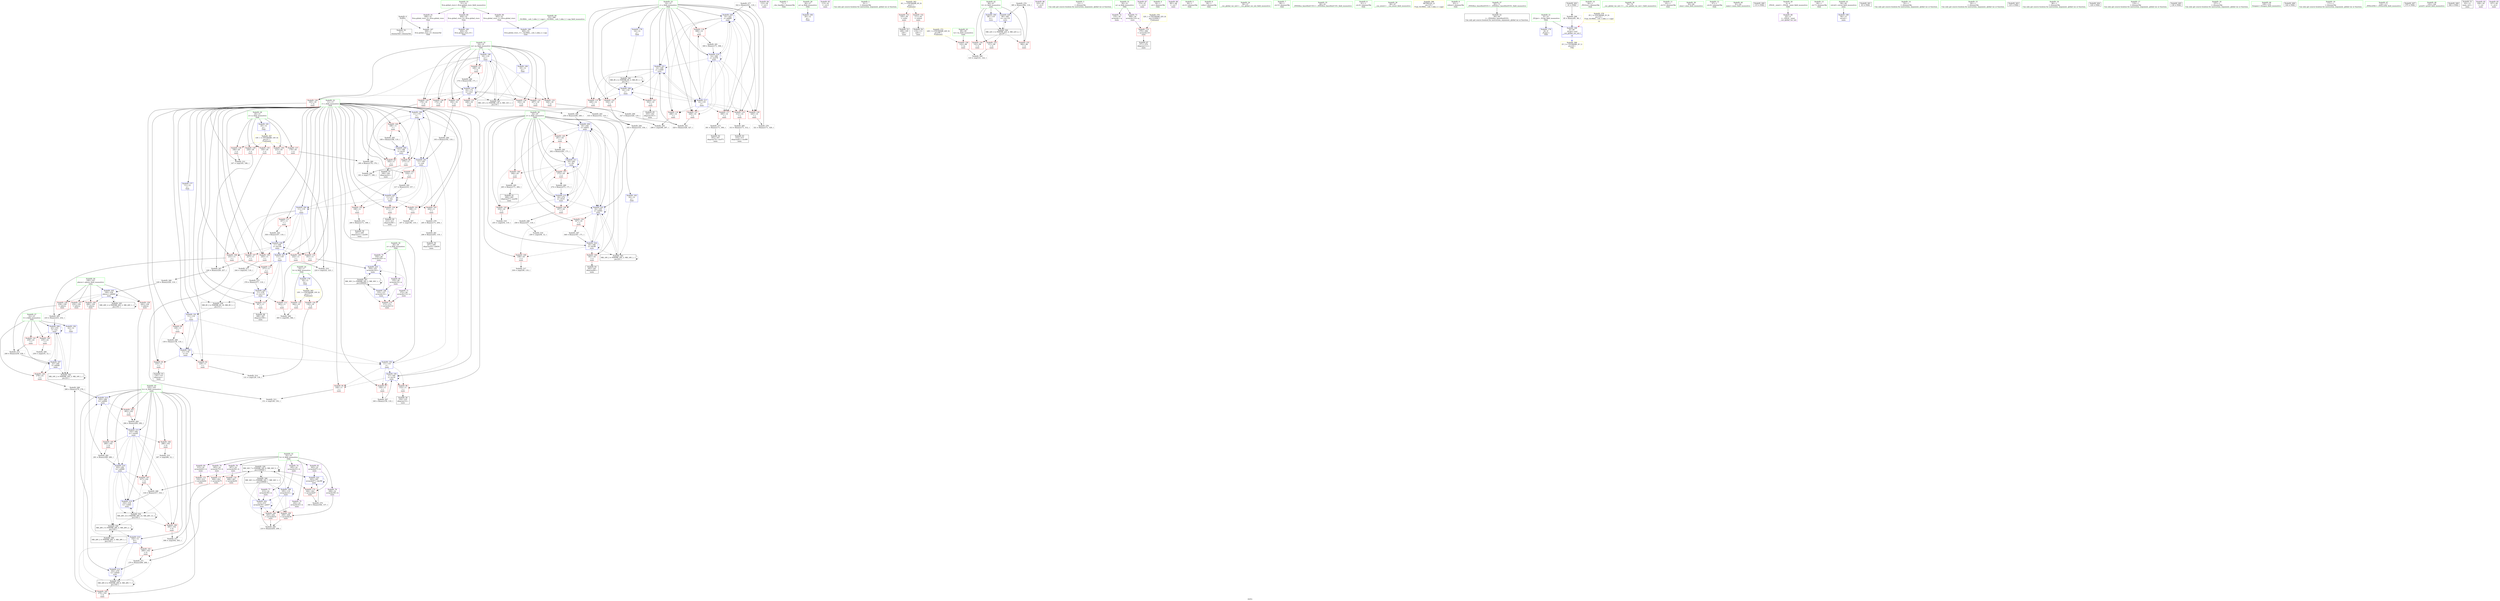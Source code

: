 digraph "SVFG" {
	label="SVFG";

	Node0x55cb88366b80 [shape=record,color=grey,label="{NodeID: 0\nNullPtr}"];
	Node0x55cb88366b80 -> Node0x55cb8837f010[style=solid];
	Node0x55cb88366b80 -> Node0x55cb88387240[style=solid];
	Node0x55cb88382f70 [shape=record,color=grey,label="{NodeID: 277\n322 = Binary(321, 119, )\n}"];
	Node0x55cb88382f70 -> Node0x55cb88389d50[style=solid];
	Node0x55cb883817c0 [shape=record,color=blue,label="{NodeID: 194\n155\<--157\narrayidx14\<--\nmain\n}"];
	Node0x55cb883817c0 -> Node0x55cb88386670[style=dashed];
	Node0x55cb883817c0 -> Node0x55cb883817c0[style=dashed];
	Node0x55cb883817c0 -> Node0x55cb8838a160[style=dashed];
	Node0x55cb883817c0 -> Node0x55cb883a6b40[style=dashed];
	Node0x55cb8837eb90 [shape=record,color=red,label="{NodeID: 111\n357\<--11\n\<--i\nmain\n}"];
	Node0x55cb8837eb90 -> Node0x55cb88390950[style=solid];
	Node0x55cb883665b0 [shape=record,color=green,label="{NodeID: 28\n24\<--25\no\<--o_field_insensitive\nGlob }"];
	Node0x55cb883665b0 -> Node0x55cb88384c70[style=solid];
	Node0x55cb883665b0 -> Node0x55cb88384d40[style=solid];
	Node0x55cb883665b0 -> Node0x55cb88384e10[style=solid];
	Node0x55cb883665b0 -> Node0x55cb88384ee0[style=solid];
	Node0x55cb883665b0 -> Node0x55cb88384fb0[style=solid];
	Node0x55cb883665b0 -> Node0x55cb88385080[style=solid];
	Node0x55cb883665b0 -> Node0x55cb88385150[style=solid];
	Node0x55cb883665b0 -> Node0x55cb88385220[style=solid];
	Node0x55cb883665b0 -> Node0x55cb88386e40[style=solid];
	Node0x55cb883665b0 -> Node0x55cb883823f0[style=solid];
	Node0x55cb883665b0 -> Node0x55cb88382590[style=solid];
	Node0x55cb883665b0 -> Node0x55cb883897a0[style=solid];
	Node0x55cb883665b0 -> Node0x55cb88389ef0[style=solid];
	Node0x55cb883665b0 -> Node0x55cb8838a090[style=solid];
	Node0x55cb88390c50 [shape=record,color=grey,label="{NodeID: 305\n298 = cmp(296, 297, )\n}"];
	Node0x55cb88389ef0 [shape=record,color=blue,label="{NodeID: 222\n24\<--335\no\<--add92\nmain\n}"];
	Node0x55cb88389ef0 -> Node0x55cb88385080[style=dashed];
	Node0x55cb88389ef0 -> Node0x55cb88385150[style=dashed];
	Node0x55cb88389ef0 -> Node0x55cb88385220[style=dashed];
	Node0x55cb88389ef0 -> Node0x55cb883823f0[style=dashed];
	Node0x55cb88389ef0 -> Node0x55cb88389ef0[style=dashed];
	Node0x55cb88389ef0 -> Node0x55cb8838a090[style=dashed];
	Node0x55cb88389ef0 -> Node0x55cb883a5740[style=dashed];
	Node0x55cb88384930 [shape=record,color=red,label="{NodeID: 139\n226\<--20\n\<--n\nmain\n}"];
	Node0x55cb88384930 -> Node0x55cb8838c340[style=solid];
	Node0x55cb8837f510 [shape=record,color=black,label="{NodeID: 56\n154\<--153\nidxprom13\<--\nmain\n}"];
	Node0x55cb88385ff0 [shape=record,color=red,label="{NodeID: 167\n317\<--102\n\<--lc\nmain\n}"];
	Node0x55cb88385ff0 -> Node0x55cb8838f2d0[style=solid];
	Node0x55cb88380bd0 [shape=record,color=purple,label="{NodeID: 84\n112\<--39\n\<--.str.3\nmain\n}"];
	Node0x55cb88370e80 [shape=record,color=green,label="{NodeID: 1\n7\<--1\n__dso_handle\<--dummyObj\nGlob }"];
	Node0x55cb883830f0 [shape=record,color=grey,label="{NodeID: 278\n205 = Binary(171, 204, )\n}"];
	Node0x55cb883830f0 -> Node0x55cb88383570[style=solid];
	Node0x55cb88381890 [shape=record,color=blue,label="{NodeID: 195\n11\<--160\ni\<--inc16\nmain\n}"];
	Node0x55cb88381890 -> Node0x55cb88381550[style=dashed];
	Node0x55cb88381890 -> Node0x55cb8837df60[style=dashed];
	Node0x55cb88381890 -> Node0x55cb8837e030[style=dashed];
	Node0x55cb88381890 -> Node0x55cb88381890[style=dashed];
	Node0x55cb88381890 -> Node0x55cb88381b00[style=dashed];
	Node0x55cb8837ec60 [shape=record,color=red,label="{NodeID: 112\n363\<--11\n\<--i\nmain\n}"];
	Node0x55cb8837ec60 -> Node0x55cb883910d0[style=solid];
	Node0x55cb883666b0 [shape=record,color=green,label="{NodeID: 29\n26\<--27\np\<--p_field_insensitive\nGlob }"];
	Node0x55cb883666b0 -> Node0x55cb88386f40[style=solid];
	Node0x55cb88390dd0 [shape=record,color=grey,label="{NodeID: 306\n236 = cmp(235, 12, )\n}"];
	Node0x55cb88389fc0 [shape=record,color=blue,label="{NodeID: 223\n343\<--345\narrayidx97\<--dec98\nmain\n}"];
	Node0x55cb88389fc0 -> Node0x55cb883864d0[style=dashed];
	Node0x55cb88389fc0 -> Node0x55cb88389fc0[style=dashed];
	Node0x55cb88389fc0 -> Node0x55cb883a0c40[style=dashed];
	Node0x55cb88384a00 [shape=record,color=red,label="{NodeID: 140\n235\<--22\n\<--l\nmain\n}"];
	Node0x55cb88384a00 -> Node0x55cb88390dd0[style=solid];
	Node0x55cb8837f5e0 [shape=record,color=black,label="{NodeID: 57\n184\<--183\nidxprom22\<--\nmain\n}"];
	Node0x55cb883860c0 [shape=record,color=red,label="{NodeID: 168\n203\<--202\n\<--arrayidx32\nmain\n}"];
	Node0x55cb883860c0 -> Node0x55cb8838f5d0[style=solid];
	Node0x55cb88380ca0 [shape=record,color=purple,label="{NodeID: 85\n113\<--41\n\<--.str.4\nmain\n}"];
	Node0x55cb883669d0 [shape=record,color=green,label="{NodeID: 2\n9\<--1\n\<--dummyObj\nCan only get source location for instruction, argument, global var or function.}"];
	Node0x55cb883ab640 [shape=record,color=yellow,style=double,label="{NodeID: 362\n4V_1 = ENCHI(MR_4V_0)\npts\{1 \}\nFun[main]}"];
	Node0x55cb883ab640 -> Node0x55cb883852f0[style=dashed];
	Node0x55cb883ab640 -> Node0x55cb883853c0[style=dashed];
	Node0x55cb88383270 [shape=record,color=grey,label="{NodeID: 279\n385 = Binary(384, 119, )\n}"];
	Node0x55cb88383270 -> Node0x55cb8838a4a0[style=solid];
	Node0x55cb88381960 [shape=record,color=blue,label="{NodeID: 196\n18\<--119\nm\<--\nmain\n}"];
	Node0x55cb88381960 -> Node0x55cb88383ea0[style=dashed];
	Node0x55cb88381960 -> Node0x55cb88383f70[style=dashed];
	Node0x55cb88381960 -> Node0x55cb88384040[style=dashed];
	Node0x55cb88381960 -> Node0x55cb88384110[style=dashed];
	Node0x55cb88381960 -> Node0x55cb883841e0[style=dashed];
	Node0x55cb88381960 -> Node0x55cb883842b0[style=dashed];
	Node0x55cb88381960 -> Node0x55cb88384380[style=dashed];
	Node0x55cb88381960 -> Node0x55cb88384450[style=dashed];
	Node0x55cb88381960 -> Node0x55cb88384520[style=dashed];
	Node0x55cb88381960 -> Node0x55cb88381a30[style=dashed];
	Node0x55cb88381960 -> Node0x55cb883a4d40[style=dashed];
	Node0x55cb8837ed30 [shape=record,color=red,label="{NodeID: 113\n367\<--11\n\<--i\nmain\n}"];
	Node0x55cb8837ed30 -> Node0x55cb8837fd30[style=solid];
	Node0x55cb883667b0 [shape=record,color=green,label="{NodeID: 30\n28\<--29\na\<--a_field_insensitive\nGlob }"];
	Node0x55cb883667b0 -> Node0x55cb8837ffa0[style=solid];
	Node0x55cb883667b0 -> Node0x55cb88380070[style=solid];
	Node0x55cb883667b0 -> Node0x55cb88380140[style=solid];
	Node0x55cb88390f50 [shape=record,color=grey,label="{NodeID: 307\n197 = cmp(196, 119, )\n}"];
	Node0x55cb8838a090 [shape=record,color=blue,label="{NodeID: 224\n24\<--348\no\<--div99\nmain\n}"];
	Node0x55cb8838a090 -> Node0x55cb88385080[style=dashed];
	Node0x55cb8838a090 -> Node0x55cb88385150[style=dashed];
	Node0x55cb8838a090 -> Node0x55cb88385220[style=dashed];
	Node0x55cb8838a090 -> Node0x55cb883823f0[style=dashed];
	Node0x55cb8838a090 -> Node0x55cb88389ef0[style=dashed];
	Node0x55cb8838a090 -> Node0x55cb8838a090[style=dashed];
	Node0x55cb8838a090 -> Node0x55cb883a5740[style=dashed];
	Node0x55cb88384ad0 [shape=record,color=red,label="{NodeID: 141\n239\<--22\n\<--l\nmain\n}"];
	Node0x55cb88384ad0 -> Node0x55cb883827f0[style=solid];
	Node0x55cb8837f6b0 [shape=record,color=black,label="{NodeID: 58\n201\<--200\nidxprom31\<--mul30\nmain\n}"];
	Node0x55cb88386190 [shape=record,color=red,label="{NodeID: 169\n209\<--208\n\<--arrayidx36\nmain\n}"];
	Node0x55cb88386190 -> Node0x55cb8838f5d0[style=solid];
	Node0x55cb88380d70 [shape=record,color=purple,label="{NodeID: 86\n143\<--45\n\<--.str.5\nmain\n}"];
	Node0x55cb88356200 [shape=record,color=green,label="{NodeID: 3\n12\<--1\n\<--dummyObj\nCan only get source location for instruction, argument, global var or function.}"];
	Node0x55cb883833f0 [shape=record,color=grey,label="{NodeID: 280\n180 = Binary(178, 179, )\n}"];
	Node0x55cb883833f0 -> Node0x55cb88390ad0[style=solid];
	Node0x55cb88381a30 [shape=record,color=blue,label="{NodeID: 197\n18\<--170\nm\<--mul\nmain\n}"];
	Node0x55cb88381a30 -> Node0x55cb88383ea0[style=dashed];
	Node0x55cb88381a30 -> Node0x55cb88383f70[style=dashed];
	Node0x55cb88381a30 -> Node0x55cb88384040[style=dashed];
	Node0x55cb88381a30 -> Node0x55cb88384110[style=dashed];
	Node0x55cb88381a30 -> Node0x55cb883841e0[style=dashed];
	Node0x55cb88381a30 -> Node0x55cb883842b0[style=dashed];
	Node0x55cb88381a30 -> Node0x55cb88384380[style=dashed];
	Node0x55cb88381a30 -> Node0x55cb88384450[style=dashed];
	Node0x55cb88381a30 -> Node0x55cb88384520[style=dashed];
	Node0x55cb88381a30 -> Node0x55cb88381a30[style=dashed];
	Node0x55cb88381a30 -> Node0x55cb883a4d40[style=dashed];
	Node0x55cb8837ee00 [shape=record,color=red,label="{NodeID: 114\n377\<--11\n\<--i\nmain\n}"];
	Node0x55cb8837ee00 -> Node0x55cb88382c70[style=solid];
	Node0x55cb88367fe0 [shape=record,color=green,label="{NodeID: 31\n30\<--31\nq\<--q_field_insensitive\nGlob }"];
	Node0x55cb88367fe0 -> Node0x55cb88380210[style=solid];
	Node0x55cb88367fe0 -> Node0x55cb883802e0[style=solid];
	Node0x55cb883910d0 [shape=record,color=grey,label="{NodeID: 308\n365 = cmp(363, 364, )\n}"];
	Node0x55cb8838a160 [shape=record,color=blue,label="{NodeID: 225\n354\<--351\narrayidx102\<--\nmain\n}"];
	Node0x55cb8838a160 -> Node0x55cb88386670[style=dashed];
	Node0x55cb8838a160 -> Node0x55cb8838a160[style=dashed];
	Node0x55cb8838a160 -> Node0x55cb883a6b40[style=dashed];
	Node0x55cb88384ba0 [shape=record,color=red,label="{NodeID: 142\n278\<--22\n\<--l\nmain\n}"];
	Node0x55cb88384ba0 -> Node0x55cb8838c4c0[style=solid];
	Node0x55cb8837f780 [shape=record,color=black,label="{NodeID: 59\n207\<--206\nidxprom35\<--add34\nmain\n}"];
	Node0x55cb88386260 [shape=record,color=red,label="{NodeID: 170\n268\<--267\n\<--arrayidx58\nmain\n}"];
	Node0x55cb88386260 -> Node0x55cb88382670[style=solid];
	Node0x55cb88380e40 [shape=record,color=purple,label="{NodeID: 87\n374\<--47\n\<--.str.6\nmain\n}"];
	Node0x55cb88365e40 [shape=record,color=green,label="{NodeID: 4\n34\<--1\n.str\<--dummyObj\nGlob }"];
	Node0x55cb88383570 [shape=record,color=grey,label="{NodeID: 281\n206 = Binary(205, 119, )\n}"];
	Node0x55cb88383570 -> Node0x55cb8837f780[style=solid];
	Node0x55cb88381b00 [shape=record,color=blue,label="{NodeID: 198\n11\<--174\ni\<--\nmain\n}"];
	Node0x55cb88381b00 -> Node0x55cb8837e100[style=dashed];
	Node0x55cb88381b00 -> Node0x55cb8837e1d0[style=dashed];
	Node0x55cb88381b00 -> Node0x55cb8837e2a0[style=dashed];
	Node0x55cb88381b00 -> Node0x55cb88381ca0[style=dashed];
	Node0x55cb88381b00 -> Node0x55cb88381d70[style=dashed];
	Node0x55cb8837eed0 [shape=record,color=red,label="{NodeID: 115\n249\<--14\n\<--j\nmain\n}"];
	Node0x55cb8837eed0 -> Node0x55cb883904d0[style=solid];
	Node0x55cb883680e0 [shape=record,color=green,label="{NodeID: 32\n32\<--33\nh\<--h_field_insensitive\nGlob }"];
	Node0x55cb883680e0 -> Node0x55cb883803b0[style=solid];
	Node0x55cb883680e0 -> Node0x55cb88380480[style=solid];
	Node0x55cb883680e0 -> Node0x55cb88380550[style=solid];
	Node0x55cb883680e0 -> Node0x55cb88380620[style=solid];
	Node0x55cb883680e0 -> Node0x55cb883806f0[style=solid];
	Node0x55cb883680e0 -> Node0x55cb883807c0[style=solid];
	Node0x55cb883680e0 -> Node0x55cb88380890[style=solid];
	Node0x55cb883680e0 -> Node0x55cb88380960[style=solid];
	Node0x55cb88391250 [shape=record,color=grey,label="{NodeID: 309\n123 = cmp(121, 122, )\n}"];
	Node0x55cb8838a230 [shape=record,color=blue,label="{NodeID: 226\n11\<--358\ni\<--inc104\nmain\n}"];
	Node0x55cb8838a230 -> Node0x55cb8837e780[style=dashed];
	Node0x55cb8838a230 -> Node0x55cb8837e850[style=dashed];
	Node0x55cb8838a230 -> Node0x55cb8837e920[style=dashed];
	Node0x55cb8838a230 -> Node0x55cb8837e9f0[style=dashed];
	Node0x55cb8838a230 -> Node0x55cb8837eac0[style=dashed];
	Node0x55cb8838a230 -> Node0x55cb8837eb90[style=dashed];
	Node0x55cb8838a230 -> Node0x55cb8838a230[style=dashed];
	Node0x55cb8838a230 -> Node0x55cb8838a300[style=dashed];
	Node0x55cb88384c70 [shape=record,color=red,label="{NodeID: 143\n254\<--24\n\<--o\nmain\n}"];
	Node0x55cb88384c70 -> Node0x55cb88391fd0[style=solid];
	Node0x55cb8837f850 [shape=record,color=black,label="{NodeID: 60\n212\<--211\nidxprom38\<--\nmain\n}"];
	Node0x55cb88386330 [shape=record,color=red,label="{NodeID: 171\n304\<--303\n\<--arrayidx75\nmain\n}"];
	Node0x55cb88386330 -> Node0x55cb88391b50[style=solid];
	Node0x55cb88380f10 [shape=record,color=purple,label="{NodeID: 88\n381\<--49\n\<--.str.7\nmain\n}"];
	Node0x55cb88367130 [shape=record,color=green,label="{NodeID: 5\n36\<--1\n.str.2\<--dummyObj\nGlob }"];
	Node0x55cb883ac320 [shape=record,color=yellow,style=double,label="{NodeID: 365\n10V_1 = ENCHI(MR_10V_0)\npts\{17 \}\nFun[main]}"];
	Node0x55cb883ac320 -> Node0x55cb88383d00[style=dashed];
	Node0x55cb883ac320 -> Node0x55cb88383dd0[style=dashed];
	Node0x55cb8838e9d0 [shape=record,color=grey,label="{NodeID: 282\n291 = Binary(290, 289, )\n}"];
	Node0x55cb8838e9d0 -> Node0x55cb88389a10[style=solid];
	Node0x55cb88381bd0 [shape=record,color=blue,label="{NodeID: 199\n185\<--119\narrayidx23\<--\nmain\n}"];
	Node0x55cb88381bd0 -> Node0x55cb883860c0[style=dashed];
	Node0x55cb88381bd0 -> Node0x55cb88386190[style=dashed];
	Node0x55cb88381bd0 -> Node0x55cb88381bd0[style=dashed];
	Node0x55cb88381bd0 -> Node0x55cb88381e40[style=dashed];
	Node0x55cb88381bd0 -> Node0x55cb883a0c40[style=dashed];
	Node0x55cb88383680 [shape=record,color=red,label="{NodeID: 116\n296\<--14\n\<--j\nmain\n}"];
	Node0x55cb88383680 -> Node0x55cb88390c50[style=solid];
	Node0x55cb883681e0 [shape=record,color=green,label="{NodeID: 33\n51\<--55\nllvm.global_ctors\<--llvm.global_ctors_field_insensitive\nGlob }"];
	Node0x55cb883681e0 -> Node0x55cb88380fe0[style=solid];
	Node0x55cb883681e0 -> Node0x55cb883810e0[style=solid];
	Node0x55cb883681e0 -> Node0x55cb883811e0[style=solid];
	Node0x55cb883913d0 [shape=record,color=grey,label="{NodeID: 310\n287 = cmp(286, 12, )\n}"];
	Node0x55cb8838a300 [shape=record,color=blue,label="{NodeID: 227\n11\<--119\ni\<--\nmain\n}"];
	Node0x55cb8838a300 -> Node0x55cb8837ec60[style=dashed];
	Node0x55cb8838a300 -> Node0x55cb8837ed30[style=dashed];
	Node0x55cb8838a300 -> Node0x55cb8837ee00[style=dashed];
	Node0x55cb8838a300 -> Node0x55cb8838a3d0[style=dashed];
	Node0x55cb8838a300 -> Node0x55cb883a4340[style=dashed];
	Node0x55cb88384d40 [shape=record,color=red,label="{NodeID: 144\n257\<--24\n\<--o\nmain\n}"];
	Node0x55cb88384d40 -> Node0x55cb8838fed0[style=solid];
	Node0x55cb8837f920 [shape=record,color=black,label="{NodeID: 61\n266\<--265\nidxprom57\<--mul56\nmain\n}"];
	Node0x55cb88386400 [shape=record,color=red,label="{NodeID: 172\n316\<--315\n\<--arrayidx82\nmain\n}"];
	Node0x55cb88386400 -> Node0x55cb8838f2d0[style=solid];
	Node0x55cb88380fe0 [shape=record,color=purple,label="{NodeID: 89\n404\<--51\nllvm.global_ctors_0\<--llvm.global_ctors\nGlob }"];
	Node0x55cb88380fe0 -> Node0x55cb88387040[style=solid];
	Node0x55cb883671c0 [shape=record,color=green,label="{NodeID: 6\n38\<--1\nstdin\<--dummyObj\nGlob }"];
	Node0x55cb8838eb50 [shape=record,color=grey,label="{NodeID: 283\n189 = Binary(188, 119, )\n}"];
	Node0x55cb8838eb50 -> Node0x55cb88381ca0[style=solid];
	Node0x55cb88381ca0 [shape=record,color=blue,label="{NodeID: 200\n11\<--189\ni\<--inc25\nmain\n}"];
	Node0x55cb88381ca0 -> Node0x55cb8837e100[style=dashed];
	Node0x55cb88381ca0 -> Node0x55cb8837e1d0[style=dashed];
	Node0x55cb88381ca0 -> Node0x55cb8837e2a0[style=dashed];
	Node0x55cb88381ca0 -> Node0x55cb88381ca0[style=dashed];
	Node0x55cb88381ca0 -> Node0x55cb88381d70[style=dashed];
	Node0x55cb88383750 [shape=record,color=red,label="{NodeID: 117\n300\<--14\n\<--j\nmain\n}"];
	Node0x55cb88383750 -> Node0x55cb88382970[style=solid];
	Node0x55cb883682e0 [shape=record,color=green,label="{NodeID: 34\n56\<--57\n__cxx_global_var_init\<--__cxx_global_var_init_field_insensitive\n}"];
	Node0x55cb88391550 [shape=record,color=grey,label="{NodeID: 311\n244 = cmp(243, 119, )\n}"];
	Node0x55cb8838a3d0 [shape=record,color=blue,label="{NodeID: 228\n11\<--378\ni\<--inc115\nmain\n}"];
	Node0x55cb8838a3d0 -> Node0x55cb8837ec60[style=dashed];
	Node0x55cb8838a3d0 -> Node0x55cb8837ed30[style=dashed];
	Node0x55cb8838a3d0 -> Node0x55cb8837ee00[style=dashed];
	Node0x55cb8838a3d0 -> Node0x55cb8838a3d0[style=dashed];
	Node0x55cb8838a3d0 -> Node0x55cb883a4340[style=dashed];
	Node0x55cb88384e10 [shape=record,color=red,label="{NodeID: 145\n261\<--24\n\<--o\nmain\n}"];
	Node0x55cb88384e10 -> Node0x55cb8838f8d0[style=solid];
	Node0x55cb8837f9f0 [shape=record,color=black,label="{NodeID: 62\n302\<--301\nidxprom74\<--mul73\nmain\n}"];
	Node0x55cb883a4340 [shape=record,color=black,label="{NodeID: 339\nMR_6V_2 = PHI(MR_6V_19, MR_6V_1, )\npts\{13 \}\n}"];
	Node0x55cb883a4340 -> Node0x55cb883875b0[style=dashed];
	Node0x55cb883864d0 [shape=record,color=red,label="{NodeID: 173\n344\<--343\n\<--arrayidx97\nmain\n}"];
	Node0x55cb883864d0 -> Node0x55cb8838c7c0[style=solid];
	Node0x55cb883810e0 [shape=record,color=purple,label="{NodeID: 90\n405\<--51\nllvm.global_ctors_1\<--llvm.global_ctors\nGlob }"];
	Node0x55cb883810e0 -> Node0x55cb88387140[style=solid];
	Node0x55cb88367440 [shape=record,color=green,label="{NodeID: 7\n39\<--1\n.str.3\<--dummyObj\nGlob }"];
	Node0x55cb883ac4e0 [shape=record,color=yellow,style=double,label="{NodeID: 367\n14V_1 = ENCHI(MR_14V_0)\npts\{21 \}\nFun[main]}"];
	Node0x55cb883ac4e0 -> Node0x55cb883845f0[style=dashed];
	Node0x55cb883ac4e0 -> Node0x55cb883846c0[style=dashed];
	Node0x55cb883ac4e0 -> Node0x55cb88384790[style=dashed];
	Node0x55cb883ac4e0 -> Node0x55cb88384860[style=dashed];
	Node0x55cb883ac4e0 -> Node0x55cb88384930[style=dashed];
	Node0x55cb8838ecd0 [shape=record,color=grey,label="{NodeID: 284\n193 = Binary(192, 119, )\n}"];
	Node0x55cb8838ecd0 -> Node0x55cb88381d70[style=solid];
	Node0x55cb88381d70 [shape=record,color=blue,label="{NodeID: 201\n11\<--193\ni\<--sub\nmain\n}"];
	Node0x55cb88381d70 -> Node0x55cb8837e370[style=dashed];
	Node0x55cb88381d70 -> Node0x55cb8837e440[style=dashed];
	Node0x55cb88381d70 -> Node0x55cb8837e510[style=dashed];
	Node0x55cb88381d70 -> Node0x55cb8837e5e0[style=dashed];
	Node0x55cb88381d70 -> Node0x55cb8837e6b0[style=dashed];
	Node0x55cb88381d70 -> Node0x55cb88381f10[style=dashed];
	Node0x55cb88381d70 -> Node0x55cb88381fe0[style=dashed];
	Node0x55cb88383820 [shape=record,color=red,label="{NodeID: 118\n308\<--14\n\<--j\nmain\n}"];
	Node0x55cb88383820 -> Node0x55cb8838f750[style=solid];
	Node0x55cb883683e0 [shape=record,color=green,label="{NodeID: 35\n60\<--61\n_ZNSt8ios_base4InitC1Ev\<--_ZNSt8ios_base4InitC1Ev_field_insensitive\n}"];
	Node0x55cb883916d0 [shape=record,color=grey,label="{NodeID: 312\n167 = cmp(165, 166, )\n}"];
	Node0x55cb8838a4a0 [shape=record,color=blue,label="{NodeID: 229\n96\<--385\ntt\<--inc119\nmain\n}"];
	Node0x55cb8838a4a0 -> Node0x55cb883a5c40[style=dashed];
	Node0x55cb88384ee0 [shape=record,color=red,label="{NodeID: 146\n264\<--24\n\<--o\nmain\n}"];
	Node0x55cb88384ee0 -> Node0x55cb8838fd50[style=solid];
	Node0x55cb8837fac0 [shape=record,color=black,label="{NodeID: 63\n314\<--313\nidxprom81\<--mul80\nmain\n}"];
	Node0x55cb883a4840 [shape=record,color=black,label="{NodeID: 340\nMR_8V_2 = PHI(MR_8V_3, MR_8V_1, )\npts\{15 \}\n}"];
	Node0x55cb883a4840 -> Node0x55cb8837eed0[style=dashed];
	Node0x55cb883a4840 -> Node0x55cb88382320[style=dashed];
	Node0x55cb883a4840 -> Node0x55cb88389ae0[style=dashed];
	Node0x55cb883a4840 -> Node0x55cb883a4840[style=dashed];
	Node0x55cb883865a0 [shape=record,color=red,label="{NodeID: 174\n370\<--369\n\<--arrayidx110\nmain\n}"];
	Node0x55cb883865a0 -> Node0x55cb8837fe00[style=solid];
	Node0x55cb883811e0 [shape=record,color=purple,label="{NodeID: 91\n406\<--51\nllvm.global_ctors_2\<--llvm.global_ctors\nGlob }"];
	Node0x55cb883811e0 -> Node0x55cb88387240[style=solid];
	Node0x55cb883674d0 [shape=record,color=green,label="{NodeID: 8\n41\<--1\n.str.4\<--dummyObj\nGlob }"];
	Node0x55cb8838ee50 [shape=record,color=grey,label="{NodeID: 285\n313 = Binary(171, 312, )\n}"];
	Node0x55cb8838ee50 -> Node0x55cb8837fac0[style=solid];
	Node0x55cb88381e40 [shape=record,color=blue,label="{NodeID: 202\n213\<--210\narrayidx39\<--add37\nmain\n}"];
	Node0x55cb88381e40 -> Node0x55cb883860c0[style=dashed];
	Node0x55cb88381e40 -> Node0x55cb88386190[style=dashed];
	Node0x55cb88381e40 -> Node0x55cb88381e40[style=dashed];
	Node0x55cb88381e40 -> Node0x55cb883a0c40[style=dashed];
	Node0x55cb883838f0 [shape=record,color=red,label="{NodeID: 119\n312\<--14\n\<--j\nmain\n}"];
	Node0x55cb883838f0 -> Node0x55cb8838ee50[style=solid];
	Node0x55cb883684e0 [shape=record,color=green,label="{NodeID: 36\n66\<--67\n__cxa_atexit\<--__cxa_atexit_field_insensitive\n}"];
	Node0x55cb88388130 [shape=record,color=yellow,style=double,label="{NodeID: 396\nRETMU(2V_2)\npts\{10 \}\nFun[_GLOBAL__sub_I_nika_2_1.cpp]}"];
	Node0x55cb88391850 [shape=record,color=grey,label="{NodeID: 313\n151 = cmp(149, 150, )\n}"];
	Node0x55cb88384fb0 [shape=record,color=red,label="{NodeID: 147\n273\<--24\n\<--o\nmain\n}"];
	Node0x55cb88384fb0 -> Node0x55cb8838c640[style=solid];
	Node0x55cb8837fb90 [shape=record,color=black,label="{NodeID: 64\n342\<--341\nidxprom96\<--\nmain\n}"];
	Node0x55cb883a4d40 [shape=record,color=black,label="{NodeID: 341\nMR_12V_2 = PHI(MR_12V_4, MR_12V_1, )\npts\{19 \}\n}"];
	Node0x55cb883a4d40 -> Node0x55cb88381960[style=dashed];
	Node0x55cb88386670 [shape=record,color=red,label="{NodeID: 175\n373\<--372\n\<--arrayidx112\nmain\n}"];
	Node0x55cb883812e0 [shape=record,color=red,label="{NodeID: 92\n129\<--11\n\<--i\nmain\n}"];
	Node0x55cb883812e0 -> Node0x55cb883919d0[style=solid];
	Node0x55cb88367560 [shape=record,color=green,label="{NodeID: 9\n43\<--1\nstdout\<--dummyObj\nGlob }"];
	Node0x55cb8838efd0 [shape=record,color=grey,label="{NodeID: 286\n170 = Binary(169, 171, )\n}"];
	Node0x55cb8838efd0 -> Node0x55cb88381a30[style=solid];
	Node0x55cb88381f10 [shape=record,color=blue,label="{NodeID: 203\n11\<--217\ni\<--dec\nmain\n}"];
	Node0x55cb88381f10 -> Node0x55cb8837e370[style=dashed];
	Node0x55cb88381f10 -> Node0x55cb8837e440[style=dashed];
	Node0x55cb88381f10 -> Node0x55cb8837e510[style=dashed];
	Node0x55cb88381f10 -> Node0x55cb8837e5e0[style=dashed];
	Node0x55cb88381f10 -> Node0x55cb8837e6b0[style=dashed];
	Node0x55cb88381f10 -> Node0x55cb88381f10[style=dashed];
	Node0x55cb88381f10 -> Node0x55cb88381fe0[style=dashed];
	Node0x55cb883839c0 [shape=record,color=red,label="{NodeID: 120\n320\<--14\n\<--j\nmain\n}"];
	Node0x55cb883839c0 -> Node0x55cb88382df0[style=solid];
	Node0x55cb883685e0 [shape=record,color=green,label="{NodeID: 37\n65\<--71\n_ZNSt8ios_base4InitD1Ev\<--_ZNSt8ios_base4InitD1Ev_field_insensitive\n}"];
	Node0x55cb883685e0 -> Node0x55cb8837f1a0[style=solid];
	Node0x55cb883919d0 [shape=record,color=grey,label="{NodeID: 314\n131 = cmp(129, 130, )\n}"];
	Node0x55cb88385080 [shape=record,color=red,label="{NodeID: 148\n338\<--24\n\<--o\nmain\n}"];
	Node0x55cb88385080 -> Node0x55cb88391e50[style=solid];
	Node0x55cb8837fc60 [shape=record,color=black,label="{NodeID: 65\n353\<--352\nidxprom101\<--\nmain\n}"];
	Node0x55cb883a5240 [shape=record,color=black,label="{NodeID: 342\nMR_16V_2 = PHI(MR_16V_3, MR_16V_1, )\npts\{23 \}\n}"];
	Node0x55cb883a5240 -> Node0x55cb88382180[style=dashed];
	Node0x55cb883a5240 -> Node0x55cb883a5240[style=dashed];
	Node0x55cb88386740 [shape=record,color=blue,label="{NodeID: 176\n8\<--9\n_ZL2pi\<--\nGlob }"];
	Node0x55cb883813b0 [shape=record,color=red,label="{NodeID: 93\n133\<--11\n\<--i\nmain\n}"];
	Node0x55cb883813b0 -> Node0x55cb8837f440[style=solid];
	Node0x55cb883675f0 [shape=record,color=green,label="{NodeID: 10\n44\<--1\n_ZSt3cin\<--dummyObj\nGlob }"];
	Node0x55cb8838f150 [shape=record,color=grey,label="{NodeID: 287\n160 = Binary(159, 119, )\n}"];
	Node0x55cb8838f150 -> Node0x55cb88381890[style=solid];
	Node0x55cb88381fe0 [shape=record,color=blue,label="{NodeID: 204\n11\<--119\ni\<--\nmain\n}"];
	Node0x55cb88381fe0 -> Node0x55cb8837e780[style=dashed];
	Node0x55cb88381fe0 -> Node0x55cb8837e850[style=dashed];
	Node0x55cb88381fe0 -> Node0x55cb8837e920[style=dashed];
	Node0x55cb88381fe0 -> Node0x55cb8837e9f0[style=dashed];
	Node0x55cb88381fe0 -> Node0x55cb8837eac0[style=dashed];
	Node0x55cb88381fe0 -> Node0x55cb8837eb90[style=dashed];
	Node0x55cb88381fe0 -> Node0x55cb8838a230[style=dashed];
	Node0x55cb88381fe0 -> Node0x55cb8838a300[style=dashed];
	Node0x55cb88383a90 [shape=record,color=red,label="{NodeID: 121\n328\<--14\n\<--j\nmain\n}"];
	Node0x55cb88383a90 -> Node0x55cb88390650[style=solid];
	Node0x55cb883686e0 [shape=record,color=green,label="{NodeID: 38\n78\<--79\n__cxx_global_var_init.1\<--__cxx_global_var_init.1_field_insensitive\n}"];
	Node0x55cb88391b50 [shape=record,color=grey,label="{NodeID: 315\n306 = cmp(304, 305, )\n}"];
	Node0x55cb88385150 [shape=record,color=red,label="{NodeID: 149\n341\<--24\n\<--o\nmain\n}"];
	Node0x55cb88385150 -> Node0x55cb8837fb90[style=solid];
	Node0x55cb8837fd30 [shape=record,color=black,label="{NodeID: 66\n368\<--367\nidxprom109\<--\nmain\n}"];
	Node0x55cb883a5740 [shape=record,color=black,label="{NodeID: 343\nMR_18V_2 = PHI(MR_18V_3, MR_18V_1, )\npts\{25 \}\n}"];
	Node0x55cb883a5740 -> Node0x55cb883823f0[style=dashed];
	Node0x55cb883a5740 -> Node0x55cb88389ef0[style=dashed];
	Node0x55cb883a5740 -> Node0x55cb883a5740[style=dashed];
	Node0x55cb88386840 [shape=record,color=blue,label="{NodeID: 177\n11\<--12\ni\<--\nGlob }"];
	Node0x55cb88386840 -> Node0x55cb883a4340[style=dashed];
	Node0x55cb88381480 [shape=record,color=red,label="{NodeID: 94\n138\<--11\n\<--i\nmain\n}"];
	Node0x55cb88381480 -> Node0x55cb8838f450[style=solid];
	Node0x55cb88367680 [shape=record,color=green,label="{NodeID: 11\n45\<--1\n.str.5\<--dummyObj\nGlob }"];
	Node0x55cb8838f2d0 [shape=record,color=grey,label="{NodeID: 288\n318 = Binary(317, 316, )\n}"];
	Node0x55cb8838f2d0 -> Node0x55cb88389c80[style=solid];
	Node0x55cb883820b0 [shape=record,color=blue,label="{NodeID: 205\n100\<--229\nplaces\<--add46\nmain\n}"];
	Node0x55cb883820b0 -> Node0x55cb883857d0[style=dashed];
	Node0x55cb883820b0 -> Node0x55cb883858a0[style=dashed];
	Node0x55cb883820b0 -> Node0x55cb88385970[style=dashed];
	Node0x55cb883820b0 -> Node0x55cb88385a40[style=dashed];
	Node0x55cb883820b0 -> Node0x55cb883820b0[style=dashed];
	Node0x55cb883820b0 -> Node0x55cb883a6140[style=dashed];
	Node0x55cb88383b60 [shape=record,color=red,label="{NodeID: 122\n334\<--14\n\<--j\nmain\n}"];
	Node0x55cb88383b60 -> Node0x55cb8838fbd0[style=solid];
	Node0x55cb883687e0 [shape=record,color=green,label="{NodeID: 39\n83\<--84\natan\<--atan_field_insensitive\n}"];
	Node0x55cb88388460 [shape=record,color=yellow,style=double,label="{NodeID: 399\n2V_2 = CSCHI(MR_2V_1)\npts\{10 \}\nCS[]}"];
	Node0x55cb88391cd0 [shape=record,color=grey,label="{NodeID: 316\n259 = cmp(258, 12, )\n}"];
	Node0x55cb88385220 [shape=record,color=red,label="{NodeID: 150\n347\<--24\n\<--o\nmain\n}"];
	Node0x55cb88385220 -> Node0x55cb88390050[style=solid];
	Node0x55cb8837fe00 [shape=record,color=black,label="{NodeID: 67\n371\<--370\nidxprom111\<--\nmain\n}"];
	Node0x55cb883a5c40 [shape=record,color=black,label="{NodeID: 344\nMR_22V_3 = PHI(MR_22V_4, MR_22V_2, )\npts\{97 \}\n}"];
	Node0x55cb883a5c40 -> Node0x55cb88385490[style=dashed];
	Node0x55cb883a5c40 -> Node0x55cb88385560[style=dashed];
	Node0x55cb883a5c40 -> Node0x55cb88385630[style=dashed];
	Node0x55cb883a5c40 -> Node0x55cb8838a4a0[style=dashed];
	Node0x55cb88386940 [shape=record,color=blue,label="{NodeID: 178\n14\<--12\nj\<--\nGlob }"];
	Node0x55cb88386940 -> Node0x55cb883a4840[style=dashed];
	Node0x55cb88381550 [shape=record,color=red,label="{NodeID: 95\n149\<--11\n\<--i\nmain\n}"];
	Node0x55cb88381550 -> Node0x55cb88391850[style=solid];
	Node0x55cb88367750 [shape=record,color=green,label="{NodeID: 12\n47\<--1\n.str.6\<--dummyObj\nGlob }"];
	Node0x55cb883ac940 [shape=record,color=yellow,style=double,label="{NodeID: 372\n24V_1 = ENCHI(MR_24V_0)\npts\{99 \}\nFun[main]}"];
	Node0x55cb883ac940 -> Node0x55cb88385700[style=dashed];
	Node0x55cb8838f450 [shape=record,color=grey,label="{NodeID: 289\n139 = Binary(138, 119, )\n}"];
	Node0x55cb8838f450 -> Node0x55cb88381620[style=solid];
	Node0x55cb88382180 [shape=record,color=blue,label="{NodeID: 206\n22\<--233\nl\<--rem\nmain\n}"];
	Node0x55cb88382180 -> Node0x55cb88384a00[style=dashed];
	Node0x55cb88382180 -> Node0x55cb88384ad0[style=dashed];
	Node0x55cb88382180 -> Node0x55cb88384ba0[style=dashed];
	Node0x55cb88382180 -> Node0x55cb88382180[style=dashed];
	Node0x55cb88382180 -> Node0x55cb88382250[style=dashed];
	Node0x55cb88382180 -> Node0x55cb883a5240[style=dashed];
	Node0x55cb88383c30 [shape=record,color=red,label="{NodeID: 123\n352\<--14\n\<--j\nmain\n}"];
	Node0x55cb88383c30 -> Node0x55cb8837fc60[style=solid];
	Node0x55cb883688e0 [shape=record,color=green,label="{NodeID: 40\n91\<--92\nmain\<--main_field_insensitive\n}"];
	Node0x55cb8801ceb0 [shape=record,color=black,label="{NodeID: 400\n115 = PHI()\n}"];
	Node0x55cb88391e50 [shape=record,color=grey,label="{NodeID: 317\n339 = cmp(338, 119, )\n}"];
	Node0x55cb883852f0 [shape=record,color=red,label="{NodeID: 151\n105\<--38\n\<--stdin\nmain\n}"];
	Node0x55cb883852f0 -> Node0x55cb8837f2a0[style=solid];
	Node0x55cb8837fed0 [shape=record,color=purple,label="{NodeID: 68\n62\<--4\n\<--_ZStL8__ioinit\n__cxx_global_var_init\n}"];
	Node0x55cb883a6140 [shape=record,color=black,label="{NodeID: 345\nMR_26V_2 = PHI(MR_26V_3, MR_26V_1, )\npts\{101 \}\n}"];
	Node0x55cb883a6140 -> Node0x55cb883820b0[style=dashed];
	Node0x55cb883a6140 -> Node0x55cb883a6140[style=dashed];
	Node0x55cb88386a40 [shape=record,color=blue,label="{NodeID: 179\n16\<--12\nk\<--\nGlob }"];
	Node0x55cb88386a40 -> Node0x55cb883ac320[style=dashed];
	Node0x55cb8837df60 [shape=record,color=red,label="{NodeID: 96\n153\<--11\n\<--i\nmain\n}"];
	Node0x55cb8837df60 -> Node0x55cb8837f510[style=solid];
	Node0x55cb883694d0 [shape=record,color=green,label="{NodeID: 13\n49\<--1\n.str.7\<--dummyObj\nGlob }"];
	Node0x55cb8838f5d0 [shape=record,color=grey,label="{NodeID: 290\n210 = Binary(203, 209, )\n}"];
	Node0x55cb8838f5d0 -> Node0x55cb88381e40[style=solid];
	Node0x55cb88382250 [shape=record,color=blue,label="{NodeID: 207\n22\<--240\nl\<--add48\nmain\n}"];
	Node0x55cb88382250 -> Node0x55cb88384ba0[style=dashed];
	Node0x55cb88382250 -> Node0x55cb88382180[style=dashed];
	Node0x55cb88382250 -> Node0x55cb883a5240[style=dashed];
	Node0x55cb88383d00 [shape=record,color=red,label="{NodeID: 124\n130\<--16\n\<--k\nmain\n}"];
	Node0x55cb88383d00 -> Node0x55cb883919d0[style=solid];
	Node0x55cb883689e0 [shape=record,color=green,label="{NodeID: 41\n94\<--95\nretval\<--retval_field_insensitive\nmain\n}"];
	Node0x55cb883689e0 -> Node0x55cb88387410[style=solid];
	Node0x55cb883c28b0 [shape=record,color=black,label="{NodeID: 401\n63 = PHI()\n}"];
	Node0x55cb88391fd0 [shape=record,color=grey,label="{NodeID: 318\n255 = cmp(254, 119, )\n}"];
	Node0x55cb883853c0 [shape=record,color=red,label="{NodeID: 152\n111\<--43\n\<--stdout\nmain\n}"];
	Node0x55cb883853c0 -> Node0x55cb8837f370[style=solid];
	Node0x55cb8837ffa0 [shape=record,color=purple,label="{NodeID: 69\n155\<--28\narrayidx14\<--a\nmain\n}"];
	Node0x55cb8837ffa0 -> Node0x55cb883817c0[style=solid];
	Node0x55cb883a6640 [shape=record,color=black,label="{NodeID: 346\nMR_28V_2 = PHI(MR_28V_3, MR_28V_1, )\npts\{103 \}\n}"];
	Node0x55cb883a6640 -> Node0x55cb883a0650[style=dashed];
	Node0x55cb88386b40 [shape=record,color=blue,label="{NodeID: 180\n18\<--12\nm\<--\nGlob }"];
	Node0x55cb88386b40 -> Node0x55cb883a4d40[style=dashed];
	Node0x55cb8837e030 [shape=record,color=red,label="{NodeID: 97\n159\<--11\n\<--i\nmain\n}"];
	Node0x55cb8837e030 -> Node0x55cb8838f150[style=solid];
	Node0x55cb883695a0 [shape=record,color=green,label="{NodeID: 14\n52\<--1\n\<--dummyObj\nCan only get source location for instruction, argument, global var or function.}"];
	Node0x55cb8838f750 [shape=record,color=grey,label="{NodeID: 291\n309 = Binary(171, 308, )\n}"];
	Node0x55cb8838f750 -> Node0x55cb88389bb0[style=solid];
	Node0x55cb88382320 [shape=record,color=blue,label="{NodeID: 208\n14\<--119\nj\<--\nmain\n}"];
	Node0x55cb88382320 -> Node0x55cb8837eed0[style=dashed];
	Node0x55cb88382320 -> Node0x55cb88383b60[style=dashed];
	Node0x55cb88382320 -> Node0x55cb88383c30[style=dashed];
	Node0x55cb88382320 -> Node0x55cb88382320[style=dashed];
	Node0x55cb88382320 -> Node0x55cb88389ae0[style=dashed];
	Node0x55cb88382320 -> Node0x55cb883a4840[style=dashed];
	Node0x55cb88383dd0 [shape=record,color=red,label="{NodeID: 125\n364\<--16\n\<--k\nmain\n}"];
	Node0x55cb88383dd0 -> Node0x55cb883910d0[style=solid];
	Node0x55cb88368ab0 [shape=record,color=green,label="{NodeID: 42\n96\<--97\ntt\<--tt_field_insensitive\nmain\n}"];
	Node0x55cb88368ab0 -> Node0x55cb88385490[style=solid];
	Node0x55cb88368ab0 -> Node0x55cb88385560[style=solid];
	Node0x55cb88368ab0 -> Node0x55cb88385630[style=solid];
	Node0x55cb88368ab0 -> Node0x55cb883874e0[style=solid];
	Node0x55cb88368ab0 -> Node0x55cb8838a4a0[style=solid];
	Node0x55cb883c29b0 [shape=record,color=black,label="{NodeID: 402\n81 = PHI()\n}"];
	Node0x55cb883c29b0 -> Node0x55cb883901d0[style=solid];
	Node0x55cb88392150 [shape=record,color=grey,label="{NodeID: 319\n224 = cmp(222, 223, )\n}"];
	Node0x55cb88385490 [shape=record,color=red,label="{NodeID: 153\n121\<--96\n\<--tt\nmain\n}"];
	Node0x55cb88385490 -> Node0x55cb88391250[style=solid];
	Node0x55cb88380070 [shape=record,color=purple,label="{NodeID: 70\n354\<--28\narrayidx102\<--a\nmain\n}"];
	Node0x55cb88380070 -> Node0x55cb8838a160[style=solid];
	Node0x55cb883a6b40 [shape=record,color=black,label="{NodeID: 347\nMR_30V_2 = PHI(MR_30V_5, MR_30V_1, )\npts\{290000 \}\n}"];
	Node0x55cb883a6b40 -> Node0x55cb88386670[style=dashed];
	Node0x55cb883a6b40 -> Node0x55cb883817c0[style=dashed];
	Node0x55cb883a6b40 -> Node0x55cb8838a160[style=dashed];
	Node0x55cb883a6b40 -> Node0x55cb883a6b40[style=dashed];
	Node0x55cb8838bec0 [shape=record,color=grey,label="{NodeID: 264\n284 = Binary(283, 282, )\n}"];
	Node0x55cb8838bec0 -> Node0x55cb88389940[style=solid];
	Node0x55cb88386c40 [shape=record,color=blue,label="{NodeID: 181\n20\<--12\nn\<--\nGlob }"];
	Node0x55cb88386c40 -> Node0x55cb883ac4e0[style=dashed];
	Node0x55cb8837e100 [shape=record,color=red,label="{NodeID: 98\n177\<--11\n\<--i\nmain\n}"];
	Node0x55cb8837e100 -> Node0x55cb88390ad0[style=solid];
	Node0x55cb88369670 [shape=record,color=green,label="{NodeID: 15\n82\<--1\n\<--dummyObj\nCan only get source location for instruction, argument, global var or function.}"];
	Node0x55cb8838f8d0 [shape=record,color=grey,label="{NodeID: 292\n262 = Binary(261, 171, )\n}"];
	Node0x55cb8838f8d0 -> Node0x55cb88382590[style=solid];
	Node0x55cb883823f0 [shape=record,color=blue,label="{NodeID: 209\n24\<--250\no\<--add51\nmain\n}"];
	Node0x55cb883823f0 -> Node0x55cb88384c70[style=dashed];
	Node0x55cb883823f0 -> Node0x55cb88384d40[style=dashed];
	Node0x55cb883823f0 -> Node0x55cb88384e10[style=dashed];
	Node0x55cb883823f0 -> Node0x55cb88384fb0[style=dashed];
	Node0x55cb883823f0 -> Node0x55cb88382590[style=dashed];
	Node0x55cb883823f0 -> Node0x55cb883897a0[style=dashed];
	Node0x55cb883823f0 -> Node0x55cb88389ef0[style=dashed];
	Node0x55cb88383ea0 [shape=record,color=red,label="{NodeID: 126\n165\<--18\n\<--m\nmain\n}"];
	Node0x55cb88383ea0 -> Node0x55cb883916d0[style=solid];
	Node0x55cb88368b80 [shape=record,color=green,label="{NodeID: 43\n98\<--99\ntn\<--tn_field_insensitive\nmain\n}"];
	Node0x55cb88368b80 -> Node0x55cb88385700[style=solid];
	Node0x55cb883c2b10 [shape=record,color=black,label="{NodeID: 403\n125 = PHI()\n}"];
	Node0x55cb88385560 [shape=record,color=red,label="{NodeID: 154\n142\<--96\n\<--tt\nmain\n}"];
	Node0x55cb88380140 [shape=record,color=purple,label="{NodeID: 71\n372\<--28\narrayidx112\<--a\nmain\n}"];
	Node0x55cb88380140 -> Node0x55cb88386670[style=solid];
	Node0x55cb883a7040 [shape=record,color=black,label="{NodeID: 348\nMR_34V_2 = PHI(MR_34V_7, MR_34V_1, )\npts\{330000 \}\n}"];
	Node0x55cb883a7040 -> Node0x55cb883860c0[style=dashed];
	Node0x55cb883a7040 -> Node0x55cb88386190[style=dashed];
	Node0x55cb883a7040 -> Node0x55cb88381bd0[style=dashed];
	Node0x55cb883a7040 -> Node0x55cb88381e40[style=dashed];
	Node0x55cb883a7040 -> Node0x55cb883a0c40[style=dashed];
	Node0x55cb8838c040 [shape=record,color=grey,label="{NodeID: 265\n233 = Binary(231, 232, )\n}"];
	Node0x55cb8838c040 -> Node0x55cb88382180[style=solid];
	Node0x55cb88386d40 [shape=record,color=blue,label="{NodeID: 182\n22\<--12\nl\<--\nGlob }"];
	Node0x55cb88386d40 -> Node0x55cb883a5240[style=dashed];
	Node0x55cb8837e1d0 [shape=record,color=red,label="{NodeID: 99\n183\<--11\n\<--i\nmain\n}"];
	Node0x55cb8837e1d0 -> Node0x55cb8837f5e0[style=solid];
	Node0x55cb88369740 [shape=record,color=green,label="{NodeID: 16\n86\<--1\n\<--dummyObj\nCan only get source location for instruction, argument, global var or function.}"];
	Node0x55cb883a0000 [shape=record,color=yellow,style=double,label="{NodeID: 376\n32V_1 = ENCHI(MR_32V_0)\npts\{310000 \}\nFun[main]}"];
	Node0x55cb883a0000 -> Node0x55cb883865a0[style=dashed];
	Node0x55cb8838fa50 [shape=record,color=grey,label="{NodeID: 293\n333 = Binary(332, 119, )\n}"];
	Node0x55cb8838fa50 -> Node0x55cb8838fbd0[style=solid];
	Node0x55cb883824c0 [shape=record,color=blue,label="{NodeID: 210\n102\<--12\nlc\<--\nmain\n}"];
	Node0x55cb883824c0 -> Node0x55cb88385b10[style=dashed];
	Node0x55cb883824c0 -> Node0x55cb88385be0[style=dashed];
	Node0x55cb883824c0 -> Node0x55cb883896d0[style=dashed];
	Node0x55cb883824c0 -> Node0x55cb88389870[style=dashed];
	Node0x55cb883824c0 -> Node0x55cb883a8440[style=dashed];
	Node0x55cb88383f70 [shape=record,color=red,label="{NodeID: 127\n169\<--18\n\<--m\nmain\n}"];
	Node0x55cb88383f70 -> Node0x55cb8838efd0[style=solid];
	Node0x55cb88368c50 [shape=record,color=green,label="{NodeID: 44\n100\<--101\nplaces\<--places_field_insensitive\nmain\n}"];
	Node0x55cb88368c50 -> Node0x55cb883857d0[style=solid];
	Node0x55cb88368c50 -> Node0x55cb883858a0[style=solid];
	Node0x55cb88368c50 -> Node0x55cb88385970[style=solid];
	Node0x55cb88368c50 -> Node0x55cb88385a40[style=solid];
	Node0x55cb88368c50 -> Node0x55cb883820b0[style=solid];
	Node0x55cb883c2c10 [shape=record,color=black,label="{NodeID: 404\n126 = PHI()\n}"];
	Node0x55cb88385630 [shape=record,color=red,label="{NodeID: 155\n384\<--96\n\<--tt\nmain\n}"];
	Node0x55cb88385630 -> Node0x55cb88383270[style=solid];
	Node0x55cb88380210 [shape=record,color=purple,label="{NodeID: 72\n135\<--30\narrayidx\<--q\nmain\n}"];
	Node0x55cb8838c1c0 [shape=record,color=grey,label="{NodeID: 266\n229 = Binary(228, 119, )\n}"];
	Node0x55cb8838c1c0 -> Node0x55cb883820b0[style=solid];
	Node0x55cb88386e40 [shape=record,color=blue,label="{NodeID: 183\n24\<--12\no\<--\nGlob }"];
	Node0x55cb88386e40 -> Node0x55cb883a5740[style=dashed];
	Node0x55cb8837e2a0 [shape=record,color=red,label="{NodeID: 100\n188\<--11\n\<--i\nmain\n}"];
	Node0x55cb8837e2a0 -> Node0x55cb8838eb50[style=solid];
	Node0x55cb88369810 [shape=record,color=green,label="{NodeID: 17\n119\<--1\n\<--dummyObj\nCan only get source location for instruction, argument, global var or function.}"];
	Node0x55cb8838fbd0 [shape=record,color=grey,label="{NodeID: 294\n335 = Binary(333, 334, )\n}"];
	Node0x55cb8838fbd0 -> Node0x55cb88389ef0[style=solid];
	Node0x55cb88382590 [shape=record,color=blue,label="{NodeID: 211\n24\<--262\no\<--div\nmain\n}"];
	Node0x55cb88382590 -> Node0x55cb88384c70[style=dashed];
	Node0x55cb88382590 -> Node0x55cb88384d40[style=dashed];
	Node0x55cb88382590 -> Node0x55cb88384e10[style=dashed];
	Node0x55cb88382590 -> Node0x55cb88384ee0[style=dashed];
	Node0x55cb88382590 -> Node0x55cb88384fb0[style=dashed];
	Node0x55cb88382590 -> Node0x55cb88382590[style=dashed];
	Node0x55cb88382590 -> Node0x55cb883897a0[style=dashed];
	Node0x55cb88382590 -> Node0x55cb88389ef0[style=dashed];
	Node0x55cb88384040 [shape=record,color=red,label="{NodeID: 128\n174\<--18\n\<--m\nmain\n}"];
	Node0x55cb88384040 -> Node0x55cb88381b00[style=solid];
	Node0x55cb88368d20 [shape=record,color=green,label="{NodeID: 45\n102\<--103\nlc\<--lc_field_insensitive\nmain\n}"];
	Node0x55cb88368d20 -> Node0x55cb88385b10[style=solid];
	Node0x55cb88368d20 -> Node0x55cb88385be0[style=solid];
	Node0x55cb88368d20 -> Node0x55cb88385cb0[style=solid];
	Node0x55cb88368d20 -> Node0x55cb88385d80[style=solid];
	Node0x55cb88368d20 -> Node0x55cb88385e50[style=solid];
	Node0x55cb88368d20 -> Node0x55cb88385f20[style=solid];
	Node0x55cb88368d20 -> Node0x55cb88385ff0[style=solid];
	Node0x55cb88368d20 -> Node0x55cb883824c0[style=solid];
	Node0x55cb88368d20 -> Node0x55cb883896d0[style=solid];
	Node0x55cb88368d20 -> Node0x55cb88389870[style=solid];
	Node0x55cb88368d20 -> Node0x55cb88389940[style=solid];
	Node0x55cb88368d20 -> Node0x55cb88389a10[style=solid];
	Node0x55cb88368d20 -> Node0x55cb88389c80[style=solid];
	Node0x55cb883c2ce0 [shape=record,color=black,label="{NodeID: 405\n136 = PHI()\n}"];
	Node0x55cb88385700 [shape=record,color=red,label="{NodeID: 156\n122\<--98\n\<--tn\nmain\n}"];
	Node0x55cb88385700 -> Node0x55cb88391250[style=solid];
	Node0x55cb883802e0 [shape=record,color=purple,label="{NodeID: 73\n369\<--30\narrayidx110\<--q\nmain\n}"];
	Node0x55cb883802e0 -> Node0x55cb883865a0[style=solid];
	Node0x55cb8838c340 [shape=record,color=grey,label="{NodeID: 267\n228 = Binary(226, 227, )\n}"];
	Node0x55cb8838c340 -> Node0x55cb8838c1c0[style=solid];
	Node0x55cb88386f40 [shape=record,color=blue,label="{NodeID: 184\n26\<--12\np\<--\nGlob }"];
	Node0x55cb8837e370 [shape=record,color=red,label="{NodeID: 101\n196\<--11\n\<--i\nmain\n}"];
	Node0x55cb8837e370 -> Node0x55cb88390f50[style=solid];
	Node0x55cb883698e0 [shape=record,color=green,label="{NodeID: 18\n157\<--1\n\<--dummyObj\nCan only get source location for instruction, argument, global var or function.}"];
	Node0x55cb883a01c0 [shape=record,color=yellow,style=double,label="{NodeID: 378\n2V_1 = ENCHI(MR_2V_0)\npts\{10 \}\nFun[_GLOBAL__sub_I_nika_2_1.cpp]|{<s0>14}}"];
	Node0x55cb883a01c0:s0 -> Node0x55cb88387340[style=dashed,color=red];
	Node0x55cb8838fd50 [shape=record,color=grey,label="{NodeID: 295\n265 = Binary(171, 264, )\n}"];
	Node0x55cb8838fd50 -> Node0x55cb8837f920[style=solid];
	Node0x55cb883896d0 [shape=record,color=blue,label="{NodeID: 212\n102\<--270\nlc\<--add59\nmain\n}"];
	Node0x55cb883896d0 -> Node0x55cb883a8440[style=dashed];
	Node0x55cb88384110 [shape=record,color=red,label="{NodeID: 129\n178\<--18\n\<--m\nmain\n}"];
	Node0x55cb88384110 -> Node0x55cb883833f0[style=solid];
	Node0x55cb88368df0 [shape=record,color=green,label="{NodeID: 46\n109\<--110\nfreopen\<--freopen_field_insensitive\n}"];
	Node0x55cb883c2db0 [shape=record,color=black,label="{NodeID: 406\n144 = PHI()\n}"];
	Node0x55cb883857d0 [shape=record,color=red,label="{NodeID: 157\n232\<--100\n\<--places\nmain\n}"];
	Node0x55cb883857d0 -> Node0x55cb8838c040[style=solid];
	Node0x55cb883803b0 [shape=record,color=purple,label="{NodeID: 74\n185\<--32\narrayidx23\<--h\nmain\n}"];
	Node0x55cb883803b0 -> Node0x55cb88381bd0[style=solid];
	Node0x55cb8838c4c0 [shape=record,color=grey,label="{NodeID: 268\n280 = Binary(279, 278, )\n}"];
	Node0x55cb8838c4c0 -> Node0x55cb88389870[style=solid];
	Node0x55cb88387040 [shape=record,color=blue,label="{NodeID: 185\n404\<--52\nllvm.global_ctors_0\<--\nGlob }"];
	Node0x55cb8837e440 [shape=record,color=red,label="{NodeID: 102\n199\<--11\n\<--i\nmain\n}"];
	Node0x55cb8837e440 -> Node0x55cb88382af0[style=solid];
	Node0x55cb883699b0 [shape=record,color=green,label="{NodeID: 19\n171\<--1\n\<--dummyObj\nCan only get source location for instruction, argument, global var or function.}"];
	Node0x55cb8838fed0 [shape=record,color=grey,label="{NodeID: 296\n258 = Binary(257, 119, )\n}"];
	Node0x55cb8838fed0 -> Node0x55cb88391cd0[style=solid];
	Node0x55cb883897a0 [shape=record,color=blue,label="{NodeID: 213\n24\<--274\no\<--div61\nmain\n}"];
	Node0x55cb883897a0 -> Node0x55cb88384c70[style=dashed];
	Node0x55cb883897a0 -> Node0x55cb88384d40[style=dashed];
	Node0x55cb883897a0 -> Node0x55cb88384e10[style=dashed];
	Node0x55cb883897a0 -> Node0x55cb88384fb0[style=dashed];
	Node0x55cb883897a0 -> Node0x55cb88382590[style=dashed];
	Node0x55cb883897a0 -> Node0x55cb883897a0[style=dashed];
	Node0x55cb883897a0 -> Node0x55cb88389ef0[style=dashed];
	Node0x55cb883841e0 [shape=record,color=red,label="{NodeID: 130\n192\<--18\n\<--m\nmain\n}"];
	Node0x55cb883841e0 -> Node0x55cb8838ecd0[style=solid];
	Node0x55cb88368ef0 [shape=record,color=green,label="{NodeID: 47\n116\<--117\n_ZNSirsERi\<--_ZNSirsERi_field_insensitive\n}"];
	Node0x55cb883c2eb0 [shape=record,color=black,label="{NodeID: 407\n375 = PHI()\n}"];
	Node0x55cb883858a0 [shape=record,color=red,label="{NodeID: 158\n238\<--100\n\<--places\nmain\n}"];
	Node0x55cb883858a0 -> Node0x55cb883827f0[style=solid];
	Node0x55cb88380480 [shape=record,color=purple,label="{NodeID: 75\n202\<--32\narrayidx32\<--h\nmain\n}"];
	Node0x55cb88380480 -> Node0x55cb883860c0[style=solid];
	Node0x55cb883a8440 [shape=record,color=black,label="{NodeID: 352\nMR_28V_8 = PHI(MR_28V_6, MR_28V_7, )\npts\{103 \}\n}"];
	Node0x55cb883a8440 -> Node0x55cb88385b10[style=dashed];
	Node0x55cb883a8440 -> Node0x55cb88385be0[style=dashed];
	Node0x55cb883a8440 -> Node0x55cb883896d0[style=dashed];
	Node0x55cb883a8440 -> Node0x55cb88389870[style=dashed];
	Node0x55cb883a8440 -> Node0x55cb883a8440[style=dashed];
	Node0x55cb8838c640 [shape=record,color=grey,label="{NodeID: 269\n274 = Binary(273, 171, )\n}"];
	Node0x55cb8838c640 -> Node0x55cb883897a0[style=solid];
	Node0x55cb88387140 [shape=record,color=blue,label="{NodeID: 186\n405\<--53\nllvm.global_ctors_1\<--_GLOBAL__sub_I_nika_2_1.cpp\nGlob }"];
	Node0x55cb8837e510 [shape=record,color=red,label="{NodeID: 103\n204\<--11\n\<--i\nmain\n}"];
	Node0x55cb8837e510 -> Node0x55cb883830f0[style=solid];
	Node0x55cb88369a80 [shape=record,color=green,label="{NodeID: 20\n4\<--6\n_ZStL8__ioinit\<--_ZStL8__ioinit_field_insensitive\nGlob }"];
	Node0x55cb88369a80 -> Node0x55cb8837fed0[style=solid];
	Node0x55cb88390050 [shape=record,color=grey,label="{NodeID: 297\n348 = Binary(347, 171, )\n}"];
	Node0x55cb88390050 -> Node0x55cb8838a090[style=solid];
	Node0x55cb88389870 [shape=record,color=blue,label="{NodeID: 214\n102\<--280\nlc\<--add64\nmain\n}"];
	Node0x55cb88389870 -> Node0x55cb88385cb0[style=dashed];
	Node0x55cb88389870 -> Node0x55cb88389940[style=dashed];
	Node0x55cb883842b0 [shape=record,color=red,label="{NodeID: 131\n248\<--18\n\<--m\nmain\n}"];
	Node0x55cb883842b0 -> Node0x55cb883904d0[style=solid];
	Node0x55cb88368fc0 [shape=record,color=green,label="{NodeID: 48\n145\<--146\nprintf\<--printf_field_insensitive\n}"];
	Node0x55cb883c2fb0 [shape=record,color=black,label="{NodeID: 408\n382 = PHI()\n}"];
	Node0x55cb88385970 [shape=record,color=red,label="{NodeID: 159\n282\<--100\n\<--places\nmain\n}"];
	Node0x55cb88385970 -> Node0x55cb8838bec0[style=solid];
	Node0x55cb88380550 [shape=record,color=purple,label="{NodeID: 76\n208\<--32\narrayidx36\<--h\nmain\n}"];
	Node0x55cb88380550 -> Node0x55cb88386190[style=solid];
	Node0x55cb8838c7c0 [shape=record,color=grey,label="{NodeID: 270\n345 = Binary(344, 157, )\n}"];
	Node0x55cb8838c7c0 -> Node0x55cb88389fc0[style=solid];
	Node0x55cb88387240 [shape=record,color=blue, style = dotted,label="{NodeID: 187\n406\<--3\nllvm.global_ctors_2\<--dummyVal\nGlob }"];
	Node0x55cb8837e5e0 [shape=record,color=red,label="{NodeID: 104\n211\<--11\n\<--i\nmain\n}"];
	Node0x55cb8837e5e0 -> Node0x55cb8837f850[style=solid];
	Node0x55cb88365fd0 [shape=record,color=green,label="{NodeID: 21\n8\<--10\n_ZL2pi\<--_ZL2pi_field_insensitive\nGlob }"];
	Node0x55cb88365fd0 -> Node0x55cb88386740[style=solid];
	Node0x55cb88365fd0 -> Node0x55cb88387340[style=solid];
	Node0x55cb883901d0 [shape=record,color=grey,label="{NodeID: 298\n85 = Binary(81, 86, )\n}"];
	Node0x55cb883901d0 -> Node0x55cb88387340[style=solid];
	Node0x55cb88389940 [shape=record,color=blue,label="{NodeID: 215\n102\<--284\nlc\<--rem65\nmain\n}"];
	Node0x55cb88389940 -> Node0x55cb88385d80[style=dashed];
	Node0x55cb88389940 -> Node0x55cb88385e50[style=dashed];
	Node0x55cb88389940 -> Node0x55cb88385f20[style=dashed];
	Node0x55cb88389940 -> Node0x55cb88385ff0[style=dashed];
	Node0x55cb88389940 -> Node0x55cb88389a10[style=dashed];
	Node0x55cb88389940 -> Node0x55cb88389c80[style=dashed];
	Node0x55cb88389940 -> Node0x55cb883a0650[style=dashed];
	Node0x55cb88389940 -> Node0x55cb883a8e40[style=dashed];
	Node0x55cb88384380 [shape=record,color=red,label="{NodeID: 132\n297\<--18\n\<--m\nmain\n}"];
	Node0x55cb88384380 -> Node0x55cb88390c50[style=solid];
	Node0x55cb8837ef80 [shape=record,color=green,label="{NodeID: 49\n53\<--399\n_GLOBAL__sub_I_nika_2_1.cpp\<--_GLOBAL__sub_I_nika_2_1.cpp_field_insensitive\n}"];
	Node0x55cb8837ef80 -> Node0x55cb88387140[style=solid];
	Node0x55cb883a0650 [shape=record,color=black,label="{NodeID: 326\nMR_28V_3 = PHI(MR_28V_4, MR_28V_2, )\npts\{103 \}\n}"];
	Node0x55cb883a0650 -> Node0x55cb883824c0[style=dashed];
	Node0x55cb883a0650 -> Node0x55cb883a0650[style=dashed];
	Node0x55cb883a0650 -> Node0x55cb883a6640[style=dashed];
	Node0x55cb88385a40 [shape=record,color=red,label="{NodeID: 160\n289\<--100\n\<--places\nmain\n}"];
	Node0x55cb88385a40 -> Node0x55cb8838e9d0[style=solid];
	Node0x55cb88380620 [shape=record,color=purple,label="{NodeID: 77\n213\<--32\narrayidx39\<--h\nmain\n}"];
	Node0x55cb88380620 -> Node0x55cb88381e40[style=solid];
	Node0x55cb883a8e40 [shape=record,color=black,label="{NodeID: 354\nMR_28V_14 = PHI(MR_28V_15, MR_28V_13, )\npts\{103 \}\n}"];
	Node0x55cb883a8e40 -> Node0x55cb88385f20[style=dashed];
	Node0x55cb883a8e40 -> Node0x55cb88385ff0[style=dashed];
	Node0x55cb883a8e40 -> Node0x55cb88389c80[style=dashed];
	Node0x55cb883a8e40 -> Node0x55cb883a0650[style=dashed];
	Node0x55cb883a8e40 -> Node0x55cb883a8e40[style=dashed];
	Node0x55cb88382670 [shape=record,color=grey,label="{NodeID: 271\n270 = Binary(269, 268, )\n}"];
	Node0x55cb88382670 -> Node0x55cb883896d0[style=solid];
	Node0x55cb88387340 [shape=record,color=blue,label="{NodeID: 188\n8\<--85\n_ZL2pi\<--mul\n__cxx_global_var_init.1\n|{<s0>14}}"];
	Node0x55cb88387340:s0 -> Node0x55cb88388460[style=dashed,color=blue];
	Node0x55cb8837e6b0 [shape=record,color=red,label="{NodeID: 105\n216\<--11\n\<--i\nmain\n}"];
	Node0x55cb8837e6b0 -> Node0x55cb883907d0[style=solid];
	Node0x55cb883660a0 [shape=record,color=green,label="{NodeID: 22\n11\<--13\ni\<--i_field_insensitive\nGlob }"];
	Node0x55cb883660a0 -> Node0x55cb883812e0[style=solid];
	Node0x55cb883660a0 -> Node0x55cb883813b0[style=solid];
	Node0x55cb883660a0 -> Node0x55cb88381480[style=solid];
	Node0x55cb883660a0 -> Node0x55cb88381550[style=solid];
	Node0x55cb883660a0 -> Node0x55cb8837df60[style=solid];
	Node0x55cb883660a0 -> Node0x55cb8837e030[style=solid];
	Node0x55cb883660a0 -> Node0x55cb8837e100[style=solid];
	Node0x55cb883660a0 -> Node0x55cb8837e1d0[style=solid];
	Node0x55cb883660a0 -> Node0x55cb8837e2a0[style=solid];
	Node0x55cb883660a0 -> Node0x55cb8837e370[style=solid];
	Node0x55cb883660a0 -> Node0x55cb8837e440[style=solid];
	Node0x55cb883660a0 -> Node0x55cb8837e510[style=solid];
	Node0x55cb883660a0 -> Node0x55cb8837e5e0[style=solid];
	Node0x55cb883660a0 -> Node0x55cb8837e6b0[style=solid];
	Node0x55cb883660a0 -> Node0x55cb8837e780[style=solid];
	Node0x55cb883660a0 -> Node0x55cb8837e850[style=solid];
	Node0x55cb883660a0 -> Node0x55cb8837e920[style=solid];
	Node0x55cb883660a0 -> Node0x55cb8837e9f0[style=solid];
	Node0x55cb883660a0 -> Node0x55cb8837eac0[style=solid];
	Node0x55cb883660a0 -> Node0x55cb8837eb90[style=solid];
	Node0x55cb883660a0 -> Node0x55cb8837ec60[style=solid];
	Node0x55cb883660a0 -> Node0x55cb8837ed30[style=solid];
	Node0x55cb883660a0 -> Node0x55cb8837ee00[style=solid];
	Node0x55cb883660a0 -> Node0x55cb88386840[style=solid];
	Node0x55cb883660a0 -> Node0x55cb883875b0[style=solid];
	Node0x55cb883660a0 -> Node0x55cb88381620[style=solid];
	Node0x55cb883660a0 -> Node0x55cb883816f0[style=solid];
	Node0x55cb883660a0 -> Node0x55cb88381890[style=solid];
	Node0x55cb883660a0 -> Node0x55cb88381b00[style=solid];
	Node0x55cb883660a0 -> Node0x55cb88381ca0[style=solid];
	Node0x55cb883660a0 -> Node0x55cb88381d70[style=solid];
	Node0x55cb883660a0 -> Node0x55cb88381f10[style=solid];
	Node0x55cb883660a0 -> Node0x55cb88381fe0[style=solid];
	Node0x55cb883660a0 -> Node0x55cb8838a230[style=solid];
	Node0x55cb883660a0 -> Node0x55cb8838a300[style=solid];
	Node0x55cb883660a0 -> Node0x55cb8838a3d0[style=solid];
	Node0x55cb88390350 [shape=record,color=grey,label="{NodeID: 299\n327 = Binary(326, 119, )\n}"];
	Node0x55cb88390350 -> Node0x55cb88390650[style=solid];
	Node0x55cb88389a10 [shape=record,color=blue,label="{NodeID: 216\n102\<--291\nlc\<--add68\nmain\n}"];
	Node0x55cb88389a10 -> Node0x55cb88385f20[style=dashed];
	Node0x55cb88389a10 -> Node0x55cb88385ff0[style=dashed];
	Node0x55cb88389a10 -> Node0x55cb88389c80[style=dashed];
	Node0x55cb88389a10 -> Node0x55cb883a0650[style=dashed];
	Node0x55cb88389a10 -> Node0x55cb883a8e40[style=dashed];
	Node0x55cb88384450 [shape=record,color=red,label="{NodeID: 133\n326\<--18\n\<--m\nmain\n}"];
	Node0x55cb88384450 -> Node0x55cb88390350[style=solid];
	Node0x55cb8837f010 [shape=record,color=black,label="{NodeID: 50\n2\<--3\ndummyVal\<--dummyVal\n}"];
	Node0x55cb88385b10 [shape=record,color=red,label="{NodeID: 161\n269\<--102\n\<--lc\nmain\n}"];
	Node0x55cb88385b10 -> Node0x55cb88382670[style=solid];
	Node0x55cb883806f0 [shape=record,color=purple,label="{NodeID: 78\n267\<--32\narrayidx58\<--h\nmain\n}"];
	Node0x55cb883806f0 -> Node0x55cb88386260[style=solid];
	Node0x55cb883827f0 [shape=record,color=grey,label="{NodeID: 272\n240 = Binary(239, 238, )\n}"];
	Node0x55cb883827f0 -> Node0x55cb88382250[style=solid];
	Node0x55cb88387410 [shape=record,color=blue,label="{NodeID: 189\n94\<--12\nretval\<--\nmain\n}"];
	Node0x55cb8837e780 [shape=record,color=red,label="{NodeID: 106\n222\<--11\n\<--i\nmain\n}"];
	Node0x55cb8837e780 -> Node0x55cb88392150[style=solid];
	Node0x55cb88366170 [shape=record,color=green,label="{NodeID: 23\n14\<--15\nj\<--j_field_insensitive\nGlob }"];
	Node0x55cb88366170 -> Node0x55cb8837eed0[style=solid];
	Node0x55cb88366170 -> Node0x55cb88383680[style=solid];
	Node0x55cb88366170 -> Node0x55cb88383750[style=solid];
	Node0x55cb88366170 -> Node0x55cb88383820[style=solid];
	Node0x55cb88366170 -> Node0x55cb883838f0[style=solid];
	Node0x55cb88366170 -> Node0x55cb883839c0[style=solid];
	Node0x55cb88366170 -> Node0x55cb88383a90[style=solid];
	Node0x55cb88366170 -> Node0x55cb88383b60[style=solid];
	Node0x55cb88366170 -> Node0x55cb88383c30[style=solid];
	Node0x55cb88366170 -> Node0x55cb88386940[style=solid];
	Node0x55cb88366170 -> Node0x55cb88382320[style=solid];
	Node0x55cb88366170 -> Node0x55cb88389ae0[style=solid];
	Node0x55cb88366170 -> Node0x55cb88389bb0[style=solid];
	Node0x55cb88366170 -> Node0x55cb88389d50[style=solid];
	Node0x55cb88366170 -> Node0x55cb88389e20[style=solid];
	Node0x55cb883904d0 [shape=record,color=grey,label="{NodeID: 300\n250 = Binary(248, 249, )\n}"];
	Node0x55cb883904d0 -> Node0x55cb883823f0[style=solid];
	Node0x55cb88389ae0 [shape=record,color=blue,label="{NodeID: 217\n14\<--119\nj\<--\nmain\n}"];
	Node0x55cb88389ae0 -> Node0x55cb88383680[style=dashed];
	Node0x55cb88389ae0 -> Node0x55cb88383750[style=dashed];
	Node0x55cb88389ae0 -> Node0x55cb88383820[style=dashed];
	Node0x55cb88389ae0 -> Node0x55cb883838f0[style=dashed];
	Node0x55cb88389ae0 -> Node0x55cb883839c0[style=dashed];
	Node0x55cb88389ae0 -> Node0x55cb88383a90[style=dashed];
	Node0x55cb88389ae0 -> Node0x55cb88389bb0[style=dashed];
	Node0x55cb88389ae0 -> Node0x55cb88389d50[style=dashed];
	Node0x55cb88389ae0 -> Node0x55cb88389e20[style=dashed];
	Node0x55cb88384520 [shape=record,color=red,label="{NodeID: 134\n332\<--18\n\<--m\nmain\n}"];
	Node0x55cb88384520 -> Node0x55cb8838fa50[style=solid];
	Node0x55cb8837f0d0 [shape=record,color=black,label="{NodeID: 51\n93\<--12\nmain_ret\<--\nmain\n}"];
	Node0x55cb883a0c40 [shape=record,color=black,label="{NodeID: 328\nMR_34V_7 = PHI(MR_34V_8, MR_34V_5, )\npts\{330000 \}\n}"];
	Node0x55cb883a0c40 -> Node0x55cb88386260[style=dashed];
	Node0x55cb883a0c40 -> Node0x55cb88386330[style=dashed];
	Node0x55cb883a0c40 -> Node0x55cb88386400[style=dashed];
	Node0x55cb883a0c40 -> Node0x55cb883864d0[style=dashed];
	Node0x55cb883a0c40 -> Node0x55cb88389fc0[style=dashed];
	Node0x55cb883a0c40 -> Node0x55cb883a0c40[style=dashed];
	Node0x55cb883a0c40 -> Node0x55cb883a7040[style=dashed];
	Node0x55cb88385be0 [shape=record,color=red,label="{NodeID: 162\n279\<--102\n\<--lc\nmain\n}"];
	Node0x55cb88385be0 -> Node0x55cb8838c4c0[style=solid];
	Node0x55cb883807c0 [shape=record,color=purple,label="{NodeID: 79\n303\<--32\narrayidx75\<--h\nmain\n}"];
	Node0x55cb883807c0 -> Node0x55cb88386330[style=solid];
	Node0x55cb88382970 [shape=record,color=grey,label="{NodeID: 273\n301 = Binary(171, 300, )\n}"];
	Node0x55cb88382970 -> Node0x55cb8837f9f0[style=solid];
	Node0x55cb883874e0 [shape=record,color=blue,label="{NodeID: 190\n96\<--119\ntt\<--\nmain\n}"];
	Node0x55cb883874e0 -> Node0x55cb883a5c40[style=dashed];
	Node0x55cb8837e850 [shape=record,color=red,label="{NodeID: 107\n227\<--11\n\<--i\nmain\n}"];
	Node0x55cb8837e850 -> Node0x55cb8838c340[style=solid];
	Node0x55cb88366240 [shape=record,color=green,label="{NodeID: 24\n16\<--17\nk\<--k_field_insensitive\nGlob }"];
	Node0x55cb88366240 -> Node0x55cb88383d00[style=solid];
	Node0x55cb88366240 -> Node0x55cb88383dd0[style=solid];
	Node0x55cb88366240 -> Node0x55cb88386a40[style=solid];
	Node0x55cb88390650 [shape=record,color=grey,label="{NodeID: 301\n329 = Binary(328, 327, )\n}"];
	Node0x55cb88390650 -> Node0x55cb88389e20[style=solid];
	Node0x55cb88389bb0 [shape=record,color=blue,label="{NodeID: 218\n14\<--309\nj\<--mul78\nmain\n}"];
	Node0x55cb88389bb0 -> Node0x55cb88383680[style=dashed];
	Node0x55cb88389bb0 -> Node0x55cb88383750[style=dashed];
	Node0x55cb88389bb0 -> Node0x55cb88383820[style=dashed];
	Node0x55cb88389bb0 -> Node0x55cb883838f0[style=dashed];
	Node0x55cb88389bb0 -> Node0x55cb883839c0[style=dashed];
	Node0x55cb88389bb0 -> Node0x55cb88383a90[style=dashed];
	Node0x55cb88389bb0 -> Node0x55cb88389bb0[style=dashed];
	Node0x55cb88389bb0 -> Node0x55cb88389d50[style=dashed];
	Node0x55cb88389bb0 -> Node0x55cb88389e20[style=dashed];
	Node0x55cb883845f0 [shape=record,color=red,label="{NodeID: 135\n150\<--20\n\<--n\nmain\n}"];
	Node0x55cb883845f0 -> Node0x55cb88391850[style=solid];
	Node0x55cb8837f1a0 [shape=record,color=black,label="{NodeID: 52\n64\<--65\n\<--_ZNSt8ios_base4InitD1Ev\nCan only get source location for instruction, argument, global var or function.}"];
	Node0x55cb88385cb0 [shape=record,color=red,label="{NodeID: 163\n283\<--102\n\<--lc\nmain\n}"];
	Node0x55cb88385cb0 -> Node0x55cb8838bec0[style=solid];
	Node0x55cb88380890 [shape=record,color=purple,label="{NodeID: 80\n315\<--32\narrayidx82\<--h\nmain\n}"];
	Node0x55cb88380890 -> Node0x55cb88386400[style=solid];
	Node0x55cb88382af0 [shape=record,color=grey,label="{NodeID: 274\n200 = Binary(171, 199, )\n}"];
	Node0x55cb88382af0 -> Node0x55cb8837f6b0[style=solid];
	Node0x55cb883875b0 [shape=record,color=blue,label="{NodeID: 191\n11\<--119\ni\<--\nmain\n}"];
	Node0x55cb883875b0 -> Node0x55cb883812e0[style=dashed];
	Node0x55cb883875b0 -> Node0x55cb883813b0[style=dashed];
	Node0x55cb883875b0 -> Node0x55cb88381480[style=dashed];
	Node0x55cb883875b0 -> Node0x55cb88381620[style=dashed];
	Node0x55cb883875b0 -> Node0x55cb883816f0[style=dashed];
	Node0x55cb8837e920 [shape=record,color=red,label="{NodeID: 108\n231\<--11\n\<--i\nmain\n}"];
	Node0x55cb8837e920 -> Node0x55cb8838c040[style=solid];
	Node0x55cb88366310 [shape=record,color=green,label="{NodeID: 25\n18\<--19\nm\<--m_field_insensitive\nGlob }"];
	Node0x55cb88366310 -> Node0x55cb88383ea0[style=solid];
	Node0x55cb88366310 -> Node0x55cb88383f70[style=solid];
	Node0x55cb88366310 -> Node0x55cb88384040[style=solid];
	Node0x55cb88366310 -> Node0x55cb88384110[style=solid];
	Node0x55cb88366310 -> Node0x55cb883841e0[style=solid];
	Node0x55cb88366310 -> Node0x55cb883842b0[style=solid];
	Node0x55cb88366310 -> Node0x55cb88384380[style=solid];
	Node0x55cb88366310 -> Node0x55cb88384450[style=solid];
	Node0x55cb88366310 -> Node0x55cb88384520[style=solid];
	Node0x55cb88366310 -> Node0x55cb88386b40[style=solid];
	Node0x55cb88366310 -> Node0x55cb88381960[style=solid];
	Node0x55cb88366310 -> Node0x55cb88381a30[style=solid];
	Node0x55cb883907d0 [shape=record,color=grey,label="{NodeID: 302\n217 = Binary(216, 157, )\n}"];
	Node0x55cb883907d0 -> Node0x55cb88381f10[style=solid];
	Node0x55cb88389c80 [shape=record,color=blue,label="{NodeID: 219\n102\<--318\nlc\<--sub83\nmain\n}"];
	Node0x55cb88389c80 -> Node0x55cb883a8e40[style=dashed];
	Node0x55cb883846c0 [shape=record,color=red,label="{NodeID: 136\n166\<--20\n\<--n\nmain\n}"];
	Node0x55cb883846c0 -> Node0x55cb883916d0[style=solid];
	Node0x55cb8837f2a0 [shape=record,color=black,label="{NodeID: 53\n108\<--105\ncall\<--\nmain\n}"];
	Node0x55cb88385d80 [shape=record,color=red,label="{NodeID: 164\n286\<--102\n\<--lc\nmain\n}"];
	Node0x55cb88385d80 -> Node0x55cb883913d0[style=solid];
	Node0x55cb88380960 [shape=record,color=purple,label="{NodeID: 81\n343\<--32\narrayidx97\<--h\nmain\n}"];
	Node0x55cb88380960 -> Node0x55cb883864d0[style=solid];
	Node0x55cb88380960 -> Node0x55cb88389fc0[style=solid];
	Node0x55cb88382c70 [shape=record,color=grey,label="{NodeID: 275\n378 = Binary(377, 119, )\n}"];
	Node0x55cb88382c70 -> Node0x55cb8838a3d0[style=solid];
	Node0x55cb88381620 [shape=record,color=blue,label="{NodeID: 192\n11\<--139\ni\<--inc\nmain\n}"];
	Node0x55cb88381620 -> Node0x55cb883812e0[style=dashed];
	Node0x55cb88381620 -> Node0x55cb883813b0[style=dashed];
	Node0x55cb88381620 -> Node0x55cb88381480[style=dashed];
	Node0x55cb88381620 -> Node0x55cb88381620[style=dashed];
	Node0x55cb88381620 -> Node0x55cb883816f0[style=dashed];
	Node0x55cb8837e9f0 [shape=record,color=red,label="{NodeID: 109\n243\<--11\n\<--i\nmain\n}"];
	Node0x55cb8837e9f0 -> Node0x55cb88391550[style=solid];
	Node0x55cb883663e0 [shape=record,color=green,label="{NodeID: 26\n20\<--21\nn\<--n_field_insensitive\nGlob }"];
	Node0x55cb883663e0 -> Node0x55cb883845f0[style=solid];
	Node0x55cb883663e0 -> Node0x55cb883846c0[style=solid];
	Node0x55cb883663e0 -> Node0x55cb88384790[style=solid];
	Node0x55cb883663e0 -> Node0x55cb88384860[style=solid];
	Node0x55cb883663e0 -> Node0x55cb88384930[style=solid];
	Node0x55cb883663e0 -> Node0x55cb88386c40[style=solid];
	Node0x55cb88390950 [shape=record,color=grey,label="{NodeID: 303\n358 = Binary(357, 119, )\n}"];
	Node0x55cb88390950 -> Node0x55cb8838a230[style=solid];
	Node0x55cb88389d50 [shape=record,color=blue,label="{NodeID: 220\n14\<--322\nj\<--add85\nmain\n}"];
	Node0x55cb88389d50 -> Node0x55cb88383680[style=dashed];
	Node0x55cb88389d50 -> Node0x55cb88383750[style=dashed];
	Node0x55cb88389d50 -> Node0x55cb88383820[style=dashed];
	Node0x55cb88389d50 -> Node0x55cb883838f0[style=dashed];
	Node0x55cb88389d50 -> Node0x55cb883839c0[style=dashed];
	Node0x55cb88389d50 -> Node0x55cb88383a90[style=dashed];
	Node0x55cb88389d50 -> Node0x55cb88389bb0[style=dashed];
	Node0x55cb88389d50 -> Node0x55cb88389d50[style=dashed];
	Node0x55cb88389d50 -> Node0x55cb88389e20[style=dashed];
	Node0x55cb88384790 [shape=record,color=red,label="{NodeID: 137\n179\<--20\n\<--n\nmain\n}"];
	Node0x55cb88384790 -> Node0x55cb883833f0[style=solid];
	Node0x55cb8837f370 [shape=record,color=black,label="{NodeID: 54\n114\<--111\ncall1\<--\nmain\n}"];
	Node0x55cb88385e50 [shape=record,color=red,label="{NodeID: 165\n290\<--102\n\<--lc\nmain\n}"];
	Node0x55cb88385e50 -> Node0x55cb8838e9d0[style=solid];
	Node0x55cb88380a30 [shape=record,color=purple,label="{NodeID: 82\n106\<--34\n\<--.str\nmain\n}"];
	Node0x55cb88382df0 [shape=record,color=grey,label="{NodeID: 276\n321 = Binary(171, 320, )\n}"];
	Node0x55cb88382df0 -> Node0x55cb88382f70[style=solid];
	Node0x55cb883816f0 [shape=record,color=blue,label="{NodeID: 193\n11\<--119\ni\<--\nmain\n}"];
	Node0x55cb883816f0 -> Node0x55cb88381550[style=dashed];
	Node0x55cb883816f0 -> Node0x55cb8837df60[style=dashed];
	Node0x55cb883816f0 -> Node0x55cb8837e030[style=dashed];
	Node0x55cb883816f0 -> Node0x55cb88381890[style=dashed];
	Node0x55cb883816f0 -> Node0x55cb88381b00[style=dashed];
	Node0x55cb8837eac0 [shape=record,color=red,label="{NodeID: 110\n351\<--11\n\<--i\nmain\n}"];
	Node0x55cb8837eac0 -> Node0x55cb8838a160[style=solid];
	Node0x55cb883664b0 [shape=record,color=green,label="{NodeID: 27\n22\<--23\nl\<--l_field_insensitive\nGlob }"];
	Node0x55cb883664b0 -> Node0x55cb88384a00[style=solid];
	Node0x55cb883664b0 -> Node0x55cb88384ad0[style=solid];
	Node0x55cb883664b0 -> Node0x55cb88384ba0[style=solid];
	Node0x55cb883664b0 -> Node0x55cb88386d40[style=solid];
	Node0x55cb883664b0 -> Node0x55cb88382180[style=solid];
	Node0x55cb883664b0 -> Node0x55cb88382250[style=solid];
	Node0x55cb88390ad0 [shape=record,color=grey,label="{NodeID: 304\n181 = cmp(177, 180, )\n}"];
	Node0x55cb88389e20 [shape=record,color=blue,label="{NodeID: 221\n14\<--329\nj\<--sub89\nmain\n}"];
	Node0x55cb88389e20 -> Node0x55cb8837eed0[style=dashed];
	Node0x55cb88389e20 -> Node0x55cb88383b60[style=dashed];
	Node0x55cb88389e20 -> Node0x55cb88383c30[style=dashed];
	Node0x55cb88389e20 -> Node0x55cb88382320[style=dashed];
	Node0x55cb88389e20 -> Node0x55cb88389ae0[style=dashed];
	Node0x55cb88389e20 -> Node0x55cb883a4840[style=dashed];
	Node0x55cb88384860 [shape=record,color=red,label="{NodeID: 138\n223\<--20\n\<--n\nmain\n}"];
	Node0x55cb88384860 -> Node0x55cb88392150[style=solid];
	Node0x55cb8837f440 [shape=record,color=black,label="{NodeID: 55\n134\<--133\nidxprom\<--\nmain\n}"];
	Node0x55cb88385f20 [shape=record,color=red,label="{NodeID: 166\n305\<--102\n\<--lc\nmain\n}"];
	Node0x55cb88385f20 -> Node0x55cb88391b50[style=solid];
	Node0x55cb88380b00 [shape=record,color=purple,label="{NodeID: 83\n107\<--36\n\<--.str.2\nmain\n}"];
}
